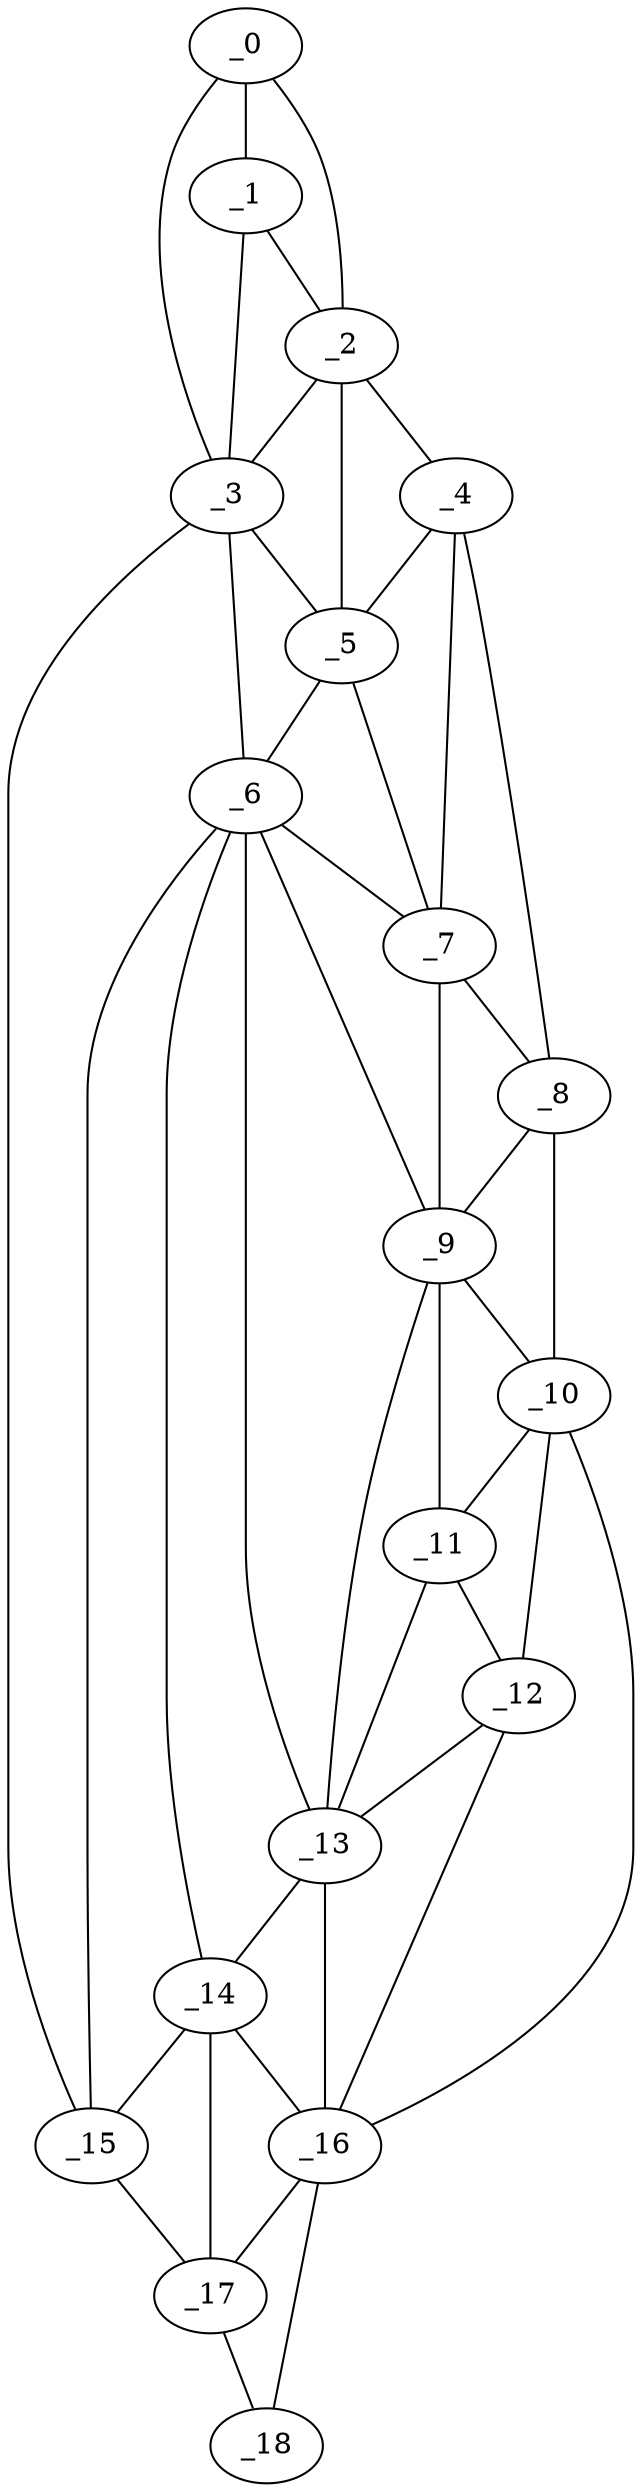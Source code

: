 graph "obj23__75.gxl" {
	_0	 [x=10,
		y=33];
	_1	 [x=23,
		y=40];
	_0 -- _1	 [valence=2];
	_2	 [x=34,
		y=31];
	_0 -- _2	 [valence=1];
	_3	 [x=39,
		y=59];
	_0 -- _3	 [valence=1];
	_1 -- _2	 [valence=2];
	_1 -- _3	 [valence=1];
	_2 -- _3	 [valence=2];
	_4	 [x=48,
		y=30];
	_2 -- _4	 [valence=1];
	_5	 [x=51,
		y=52];
	_2 -- _5	 [valence=1];
	_3 -- _5	 [valence=2];
	_6	 [x=52,
		y=57];
	_3 -- _6	 [valence=2];
	_15	 [x=94,
		y=87];
	_3 -- _15	 [valence=1];
	_4 -- _5	 [valence=2];
	_7	 [x=57,
		y=44];
	_4 -- _7	 [valence=1];
	_8	 [x=62,
		y=29];
	_4 -- _8	 [valence=1];
	_5 -- _6	 [valence=2];
	_5 -- _7	 [valence=2];
	_6 -- _7	 [valence=2];
	_9	 [x=69,
		y=43];
	_6 -- _9	 [valence=2];
	_13	 [x=93,
		y=56];
	_6 -- _13	 [valence=2];
	_14	 [x=94,
		y=83];
	_6 -- _14	 [valence=2];
	_6 -- _15	 [valence=1];
	_7 -- _8	 [valence=2];
	_7 -- _9	 [valence=2];
	_8 -- _9	 [valence=1];
	_10	 [x=77,
		y=31];
	_8 -- _10	 [valence=1];
	_9 -- _10	 [valence=2];
	_11	 [x=80,
		y=42];
	_9 -- _11	 [valence=2];
	_9 -- _13	 [valence=1];
	_10 -- _11	 [valence=2];
	_12	 [x=90,
		y=47];
	_10 -- _12	 [valence=1];
	_16	 [x=115,
		y=71];
	_10 -- _16	 [valence=1];
	_11 -- _12	 [valence=2];
	_11 -- _13	 [valence=2];
	_12 -- _13	 [valence=1];
	_12 -- _16	 [valence=2];
	_13 -- _14	 [valence=2];
	_13 -- _16	 [valence=2];
	_14 -- _15	 [valence=2];
	_14 -- _16	 [valence=2];
	_17	 [x=115,
		y=84];
	_14 -- _17	 [valence=1];
	_15 -- _17	 [valence=1];
	_16 -- _17	 [valence=2];
	_18	 [x=118,
		y=80];
	_16 -- _18	 [valence=1];
	_17 -- _18	 [valence=1];
}
